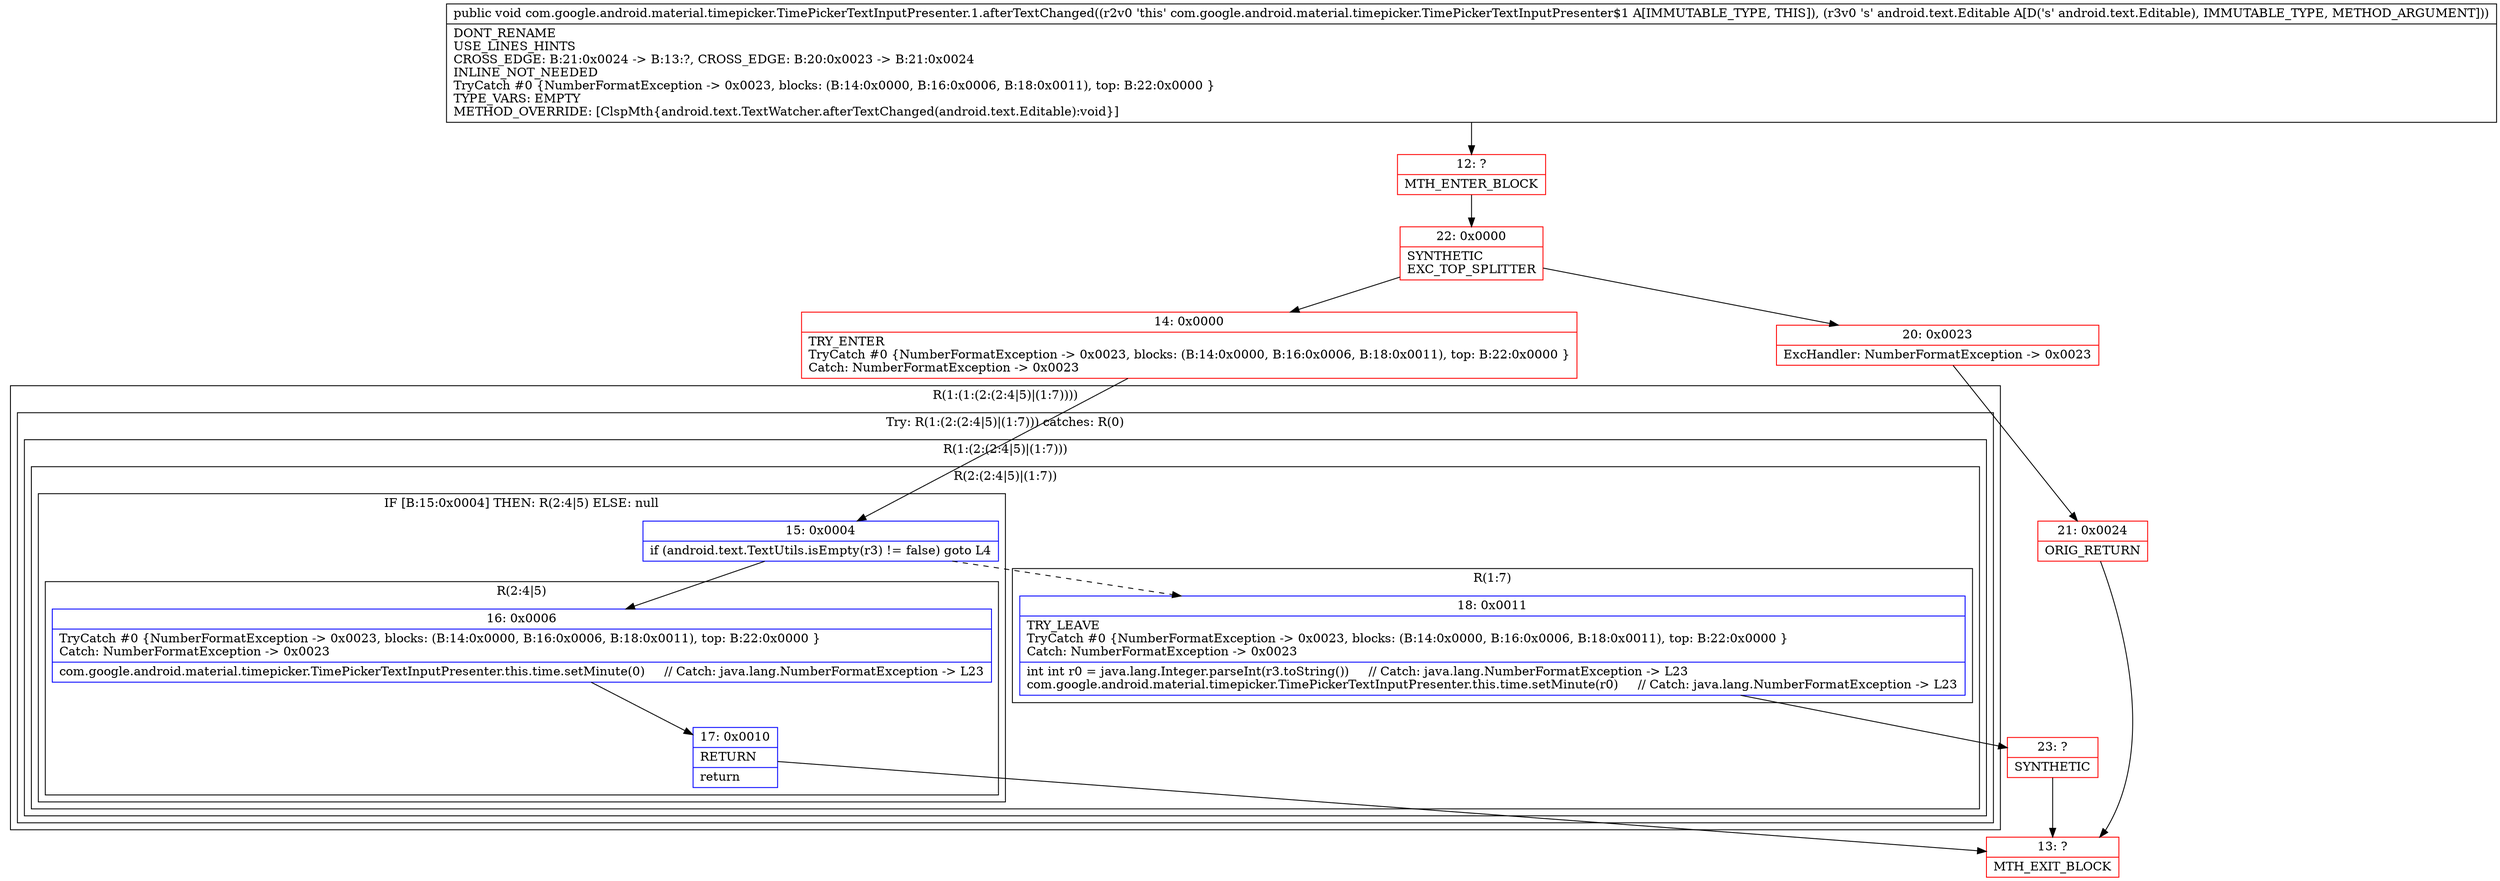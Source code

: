 digraph "CFG forcom.google.android.material.timepicker.TimePickerTextInputPresenter.1.afterTextChanged(Landroid\/text\/Editable;)V" {
subgraph cluster_Region_432159960 {
label = "R(1:(1:(2:(2:4|5)|(1:7))))";
node [shape=record,color=blue];
subgraph cluster_TryCatchRegion_258331574 {
label = "Try: R(1:(2:(2:4|5)|(1:7))) catches: R(0)";
node [shape=record,color=blue];
subgraph cluster_Region_1696055794 {
label = "R(1:(2:(2:4|5)|(1:7)))";
node [shape=record,color=blue];
subgraph cluster_Region_2081692726 {
label = "R(2:(2:4|5)|(1:7))";
node [shape=record,color=blue];
subgraph cluster_IfRegion_1949883280 {
label = "IF [B:15:0x0004] THEN: R(2:4|5) ELSE: null";
node [shape=record,color=blue];
Node_15 [shape=record,label="{15\:\ 0x0004|if (android.text.TextUtils.isEmpty(r3) != false) goto L4\l}"];
subgraph cluster_Region_1440833218 {
label = "R(2:4|5)";
node [shape=record,color=blue];
Node_16 [shape=record,label="{16\:\ 0x0006|TryCatch #0 \{NumberFormatException \-\> 0x0023, blocks: (B:14:0x0000, B:16:0x0006, B:18:0x0011), top: B:22:0x0000 \}\lCatch: NumberFormatException \-\> 0x0023\l|com.google.android.material.timepicker.TimePickerTextInputPresenter.this.time.setMinute(0)     \/\/ Catch: java.lang.NumberFormatException \-\> L23\l}"];
Node_17 [shape=record,label="{17\:\ 0x0010|RETURN\l|return\l}"];
}
}
subgraph cluster_Region_592892387 {
label = "R(1:7)";
node [shape=record,color=blue];
Node_18 [shape=record,label="{18\:\ 0x0011|TRY_LEAVE\lTryCatch #0 \{NumberFormatException \-\> 0x0023, blocks: (B:14:0x0000, B:16:0x0006, B:18:0x0011), top: B:22:0x0000 \}\lCatch: NumberFormatException \-\> 0x0023\l|int int r0 = java.lang.Integer.parseInt(r3.toString())     \/\/ Catch: java.lang.NumberFormatException \-\> L23\lcom.google.android.material.timepicker.TimePickerTextInputPresenter.this.time.setMinute(r0)     \/\/ Catch: java.lang.NumberFormatException \-\> L23\l}"];
}
}
}
subgraph cluster_Region_237112797 {
label = "R(0) | ExcHandler: NumberFormatException \-\> 0x0023\l";
node [shape=record,color=blue];
}
}
}
subgraph cluster_Region_237112797 {
label = "R(0) | ExcHandler: NumberFormatException \-\> 0x0023\l";
node [shape=record,color=blue];
}
Node_12 [shape=record,color=red,label="{12\:\ ?|MTH_ENTER_BLOCK\l}"];
Node_22 [shape=record,color=red,label="{22\:\ 0x0000|SYNTHETIC\lEXC_TOP_SPLITTER\l}"];
Node_14 [shape=record,color=red,label="{14\:\ 0x0000|TRY_ENTER\lTryCatch #0 \{NumberFormatException \-\> 0x0023, blocks: (B:14:0x0000, B:16:0x0006, B:18:0x0011), top: B:22:0x0000 \}\lCatch: NumberFormatException \-\> 0x0023\l}"];
Node_13 [shape=record,color=red,label="{13\:\ ?|MTH_EXIT_BLOCK\l}"];
Node_23 [shape=record,color=red,label="{23\:\ ?|SYNTHETIC\l}"];
Node_20 [shape=record,color=red,label="{20\:\ 0x0023|ExcHandler: NumberFormatException \-\> 0x0023\l}"];
Node_21 [shape=record,color=red,label="{21\:\ 0x0024|ORIG_RETURN\l}"];
MethodNode[shape=record,label="{public void com.google.android.material.timepicker.TimePickerTextInputPresenter.1.afterTextChanged((r2v0 'this' com.google.android.material.timepicker.TimePickerTextInputPresenter$1 A[IMMUTABLE_TYPE, THIS]), (r3v0 's' android.text.Editable A[D('s' android.text.Editable), IMMUTABLE_TYPE, METHOD_ARGUMENT]))  | DONT_RENAME\lUSE_LINES_HINTS\lCROSS_EDGE: B:21:0x0024 \-\> B:13:?, CROSS_EDGE: B:20:0x0023 \-\> B:21:0x0024\lINLINE_NOT_NEEDED\lTryCatch #0 \{NumberFormatException \-\> 0x0023, blocks: (B:14:0x0000, B:16:0x0006, B:18:0x0011), top: B:22:0x0000 \}\lTYPE_VARS: EMPTY\lMETHOD_OVERRIDE: [ClspMth\{android.text.TextWatcher.afterTextChanged(android.text.Editable):void\}]\l}"];
MethodNode -> Node_12;Node_15 -> Node_16;
Node_15 -> Node_18[style=dashed];
Node_16 -> Node_17;
Node_17 -> Node_13;
Node_18 -> Node_23;
Node_12 -> Node_22;
Node_22 -> Node_14;
Node_22 -> Node_20;
Node_14 -> Node_15;
Node_23 -> Node_13;
Node_20 -> Node_21;
Node_21 -> Node_13;
}

